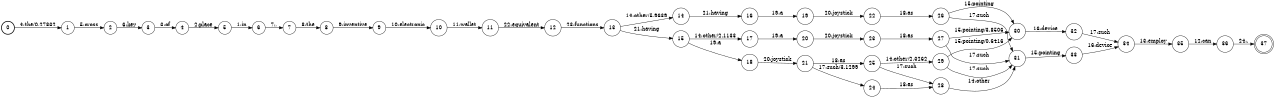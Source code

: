 digraph FST {
rankdir = LR;
size = "8.5,11";
label = "";
center = 1;
orientation = Portrait;
ranksep = "0.4";
nodesep = "0.25";
0 [label = "0", shape = circle, style = bold, fontsize = 14]
	0 -> 1 [label = "4:the/0.27832", fontsize = 14];
1 [label = "1", shape = circle, style = solid, fontsize = 14]
	1 -> 2 [label = "5:cross", fontsize = 14];
2 [label = "2", shape = circle, style = solid, fontsize = 14]
	2 -> 3 [label = "6:key", fontsize = 14];
3 [label = "3", shape = circle, style = solid, fontsize = 14]
	3 -> 4 [label = "3:of", fontsize = 14];
4 [label = "4", shape = circle, style = solid, fontsize = 14]
	4 -> 5 [label = "2:place", fontsize = 14];
5 [label = "5", shape = circle, style = solid, fontsize = 14]
	5 -> 6 [label = "1:in", fontsize = 14];
6 [label = "6", shape = circle, style = solid, fontsize = 14]
	6 -> 7 [label = "7:,", fontsize = 14];
7 [label = "7", shape = circle, style = solid, fontsize = 14]
	7 -> 8 [label = "8:the", fontsize = 14];
8 [label = "8", shape = circle, style = solid, fontsize = 14]
	8 -> 9 [label = "9:inventive", fontsize = 14];
9 [label = "9", shape = circle, style = solid, fontsize = 14]
	9 -> 10 [label = "10:electronic", fontsize = 14];
10 [label = "10", shape = circle, style = solid, fontsize = 14]
	10 -> 11 [label = "11:wallet", fontsize = 14];
11 [label = "11", shape = circle, style = solid, fontsize = 14]
	11 -> 12 [label = "22:equivalent", fontsize = 14];
12 [label = "12", shape = circle, style = solid, fontsize = 14]
	12 -> 13 [label = "23:functions", fontsize = 14];
13 [label = "13", shape = circle, style = solid, fontsize = 14]
	13 -> 14 [label = "14:other/5.9639", fontsize = 14];
	13 -> 15 [label = "21:having", fontsize = 14];
14 [label = "14", shape = circle, style = solid, fontsize = 14]
	14 -> 16 [label = "21:having", fontsize = 14];
15 [label = "15", shape = circle, style = solid, fontsize = 14]
	15 -> 17 [label = "14:other/2.1133", fontsize = 14];
	15 -> 18 [label = "19:a", fontsize = 14];
16 [label = "16", shape = circle, style = solid, fontsize = 14]
	16 -> 19 [label = "19:a", fontsize = 14];
17 [label = "17", shape = circle, style = solid, fontsize = 14]
	17 -> 20 [label = "19:a", fontsize = 14];
18 [label = "18", shape = circle, style = solid, fontsize = 14]
	18 -> 21 [label = "20:joystick", fontsize = 14];
19 [label = "19", shape = circle, style = solid, fontsize = 14]
	19 -> 22 [label = "20:joystick", fontsize = 14];
20 [label = "20", shape = circle, style = solid, fontsize = 14]
	20 -> 23 [label = "20:joystick", fontsize = 14];
21 [label = "21", shape = circle, style = solid, fontsize = 14]
	21 -> 24 [label = "17:such/3.1299", fontsize = 14];
	21 -> 25 [label = "18:as", fontsize = 14];
22 [label = "22", shape = circle, style = solid, fontsize = 14]
	22 -> 26 [label = "18:as", fontsize = 14];
23 [label = "23", shape = circle, style = solid, fontsize = 14]
	23 -> 27 [label = "18:as", fontsize = 14];
24 [label = "24", shape = circle, style = solid, fontsize = 14]
	24 -> 28 [label = "18:as", fontsize = 14];
25 [label = "25", shape = circle, style = solid, fontsize = 14]
	25 -> 29 [label = "14:other/2.3262", fontsize = 14];
	25 -> 28 [label = "17:such", fontsize = 14];
26 [label = "26", shape = circle, style = solid, fontsize = 14]
	26 -> 30 [label = "15:pointing", fontsize = 14];
	26 -> 31 [label = "17:such", fontsize = 14];
27 [label = "27", shape = circle, style = solid, fontsize = 14]
	27 -> 30 [label = "15:pointing/3.8506", fontsize = 14];
	27 -> 31 [label = "17:such", fontsize = 14];
28 [label = "28", shape = circle, style = solid, fontsize = 14]
	28 -> 31 [label = "14:other", fontsize = 14];
29 [label = "29", shape = circle, style = solid, fontsize = 14]
	29 -> 30 [label = "15:pointing/0.6416", fontsize = 14];
	29 -> 31 [label = "17:such", fontsize = 14];
30 [label = "30", shape = circle, style = solid, fontsize = 14]
	30 -> 32 [label = "16:device", fontsize = 14];
31 [label = "31", shape = circle, style = solid, fontsize = 14]
	31 -> 33 [label = "15:pointing", fontsize = 14];
32 [label = "32", shape = circle, style = solid, fontsize = 14]
	32 -> 34 [label = "17:such", fontsize = 14];
33 [label = "33", shape = circle, style = solid, fontsize = 14]
	33 -> 34 [label = "16:device", fontsize = 14];
34 [label = "34", shape = circle, style = solid, fontsize = 14]
	34 -> 35 [label = "13:employ", fontsize = 14];
35 [label = "35", shape = circle, style = solid, fontsize = 14]
	35 -> 36 [label = "12:can", fontsize = 14];
36 [label = "36", shape = circle, style = solid, fontsize = 14]
	36 -> 37 [label = "24:.", fontsize = 14];
37 [label = "37", shape = doublecircle, style = solid, fontsize = 14]
}
